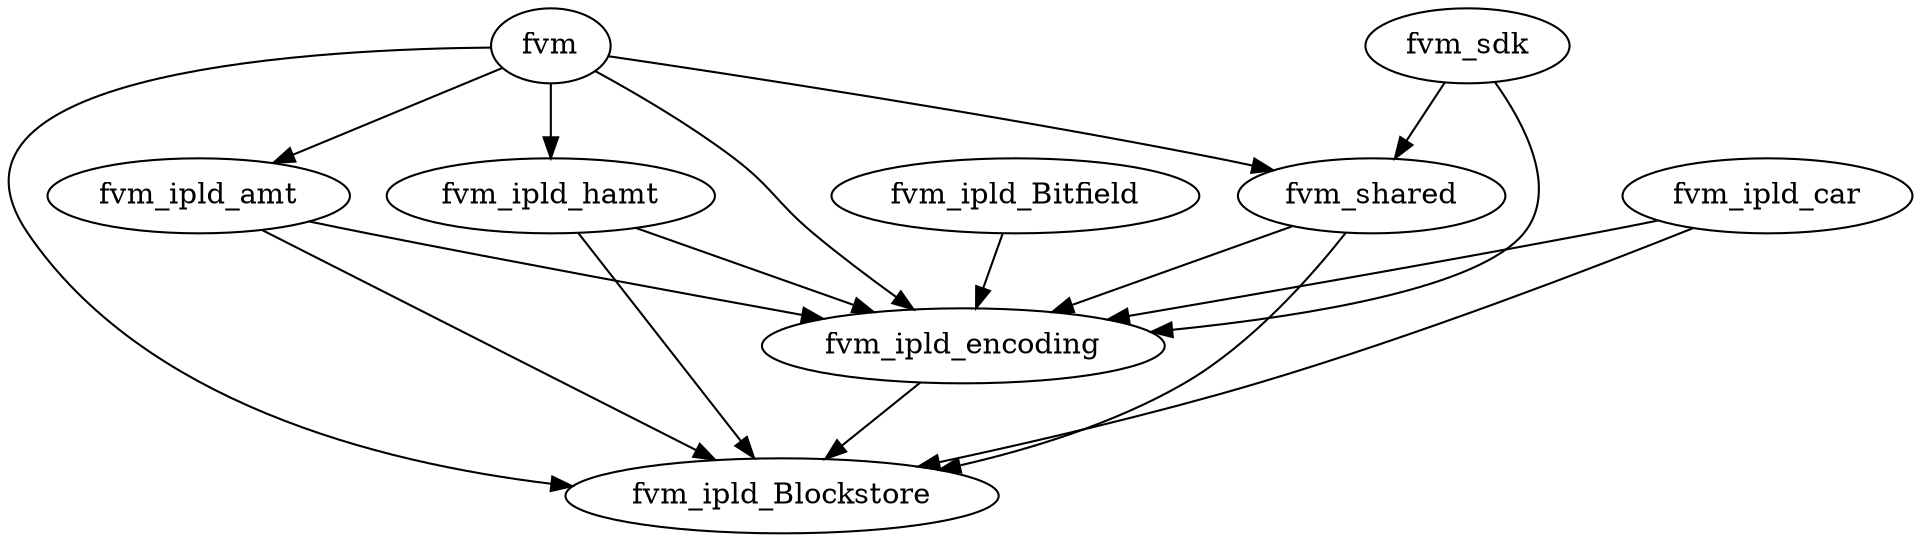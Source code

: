 digraph {
    fvm;
    fvm_ipld_amt;
    fvm_ipld_Blockstore;
    fvm_ipld_encoding;
    fvm_ipld_hamt;
    fvm_shared;
    fvm_sdk;
    fvm_ipld_car;
    fvm_ipld_Bitfield;

    fvm -> fvm_ipld_amt;
    fvm -> fvm_ipld_Blockstore;
    fvm -> fvm_ipld_encoding;
    fvm -> fvm_ipld_hamt;
    fvm -> fvm_shared;
    fvm_ipld_amt -> fvm_ipld_Blockstore;
    fvm_ipld_amt -> fvm_ipld_encoding;
    fvm_ipld_encoding -> fvm_ipld_Blockstore;
    fvm_ipld_hamt -> fvm_ipld_Blockstore;
    fvm_ipld_hamt -> fvm_ipld_encoding;
    fvm_shared -> fvm_ipld_Blockstore;
    fvm_shared -> fvm_ipld_encoding;
    fvm_sdk -> fvm_ipld_encoding;
    fvm_sdk -> fvm_shared;
    fvm_ipld_car -> fvm_ipld_Blockstore;
    fvm_ipld_car -> fvm_ipld_encoding;
    fvm_ipld_Bitfield -> fvm_ipld_encoding;
}

